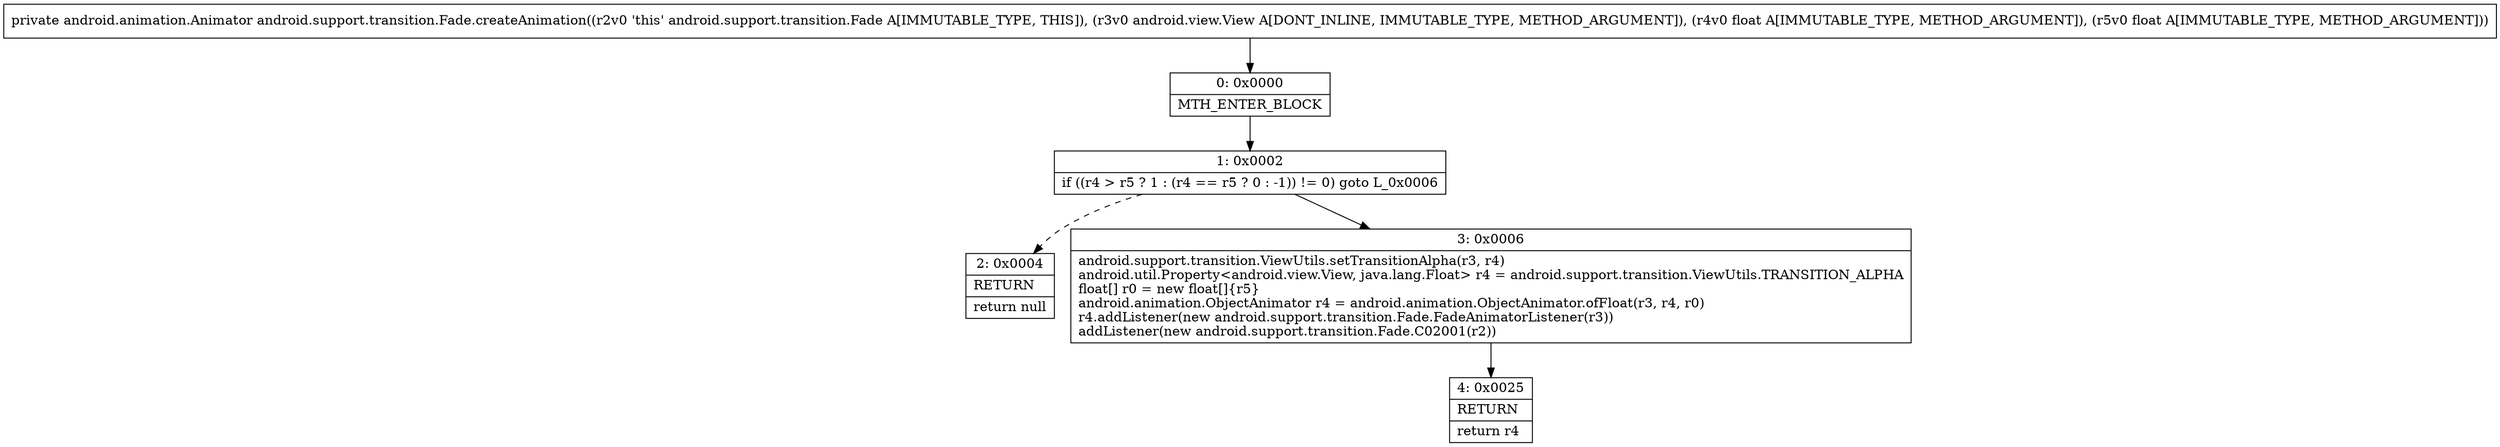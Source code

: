 digraph "CFG forandroid.support.transition.Fade.createAnimation(Landroid\/view\/View;FF)Landroid\/animation\/Animator;" {
Node_0 [shape=record,label="{0\:\ 0x0000|MTH_ENTER_BLOCK\l}"];
Node_1 [shape=record,label="{1\:\ 0x0002|if ((r4 \> r5 ? 1 : (r4 == r5 ? 0 : \-1)) != 0) goto L_0x0006\l}"];
Node_2 [shape=record,label="{2\:\ 0x0004|RETURN\l|return null\l}"];
Node_3 [shape=record,label="{3\:\ 0x0006|android.support.transition.ViewUtils.setTransitionAlpha(r3, r4)\landroid.util.Property\<android.view.View, java.lang.Float\> r4 = android.support.transition.ViewUtils.TRANSITION_ALPHA\lfloat[] r0 = new float[]\{r5\}\landroid.animation.ObjectAnimator r4 = android.animation.ObjectAnimator.ofFloat(r3, r4, r0)\lr4.addListener(new android.support.transition.Fade.FadeAnimatorListener(r3))\laddListener(new android.support.transition.Fade.C02001(r2))\l}"];
Node_4 [shape=record,label="{4\:\ 0x0025|RETURN\l|return r4\l}"];
MethodNode[shape=record,label="{private android.animation.Animator android.support.transition.Fade.createAnimation((r2v0 'this' android.support.transition.Fade A[IMMUTABLE_TYPE, THIS]), (r3v0 android.view.View A[DONT_INLINE, IMMUTABLE_TYPE, METHOD_ARGUMENT]), (r4v0 float A[IMMUTABLE_TYPE, METHOD_ARGUMENT]), (r5v0 float A[IMMUTABLE_TYPE, METHOD_ARGUMENT])) }"];
MethodNode -> Node_0;
Node_0 -> Node_1;
Node_1 -> Node_2[style=dashed];
Node_1 -> Node_3;
Node_3 -> Node_4;
}

